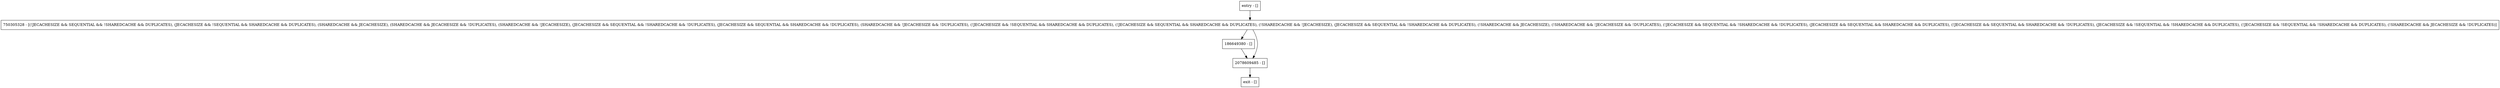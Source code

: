 digraph refreshTreeMemoryUsage {
node [shape=record];
entry [label="entry - []"];
exit [label="exit - []"];
750305328 [label="750305328 - [(!JECACHESIZE && SEQUENTIAL && !SHAREDCACHE && DUPLICATES), (JECACHESIZE && !SEQUENTIAL && SHAREDCACHE && DUPLICATES), (SHAREDCACHE && JECACHESIZE), (SHAREDCACHE && JECACHESIZE && !DUPLICATES), (SHAREDCACHE && !JECACHESIZE), (JECACHESIZE && SEQUENTIAL && !SHAREDCACHE && !DUPLICATES), (JECACHESIZE && SEQUENTIAL && SHAREDCACHE && !DUPLICATES), (SHAREDCACHE && !JECACHESIZE && !DUPLICATES), (!JECACHESIZE && !SEQUENTIAL && SHAREDCACHE && DUPLICATES), (!JECACHESIZE && SEQUENTIAL && SHAREDCACHE && DUPLICATES), (!SHAREDCACHE && !JECACHESIZE), (JECACHESIZE && SEQUENTIAL && !SHAREDCACHE && DUPLICATES), (!SHAREDCACHE && JECACHESIZE), (!SHAREDCACHE && !JECACHESIZE && !DUPLICATES), (!JECACHESIZE && SEQUENTIAL && !SHAREDCACHE && !DUPLICATES), (JECACHESIZE && SEQUENTIAL && SHAREDCACHE && DUPLICATES), (!JECACHESIZE && SEQUENTIAL && SHAREDCACHE && !DUPLICATES), (JECACHESIZE && !SEQUENTIAL && !SHAREDCACHE && DUPLICATES), (!JECACHESIZE && !SEQUENTIAL && !SHAREDCACHE && DUPLICATES), (!SHAREDCACHE && JECACHESIZE && !DUPLICATES)]"];
186649380 [label="186649380 - []"];
2078609485 [label="2078609485 - []"];
entry;
exit;
entry -> 750305328;
750305328 -> 186649380;
750305328 -> 2078609485;
186649380 -> 2078609485;
2078609485 -> exit;
}
